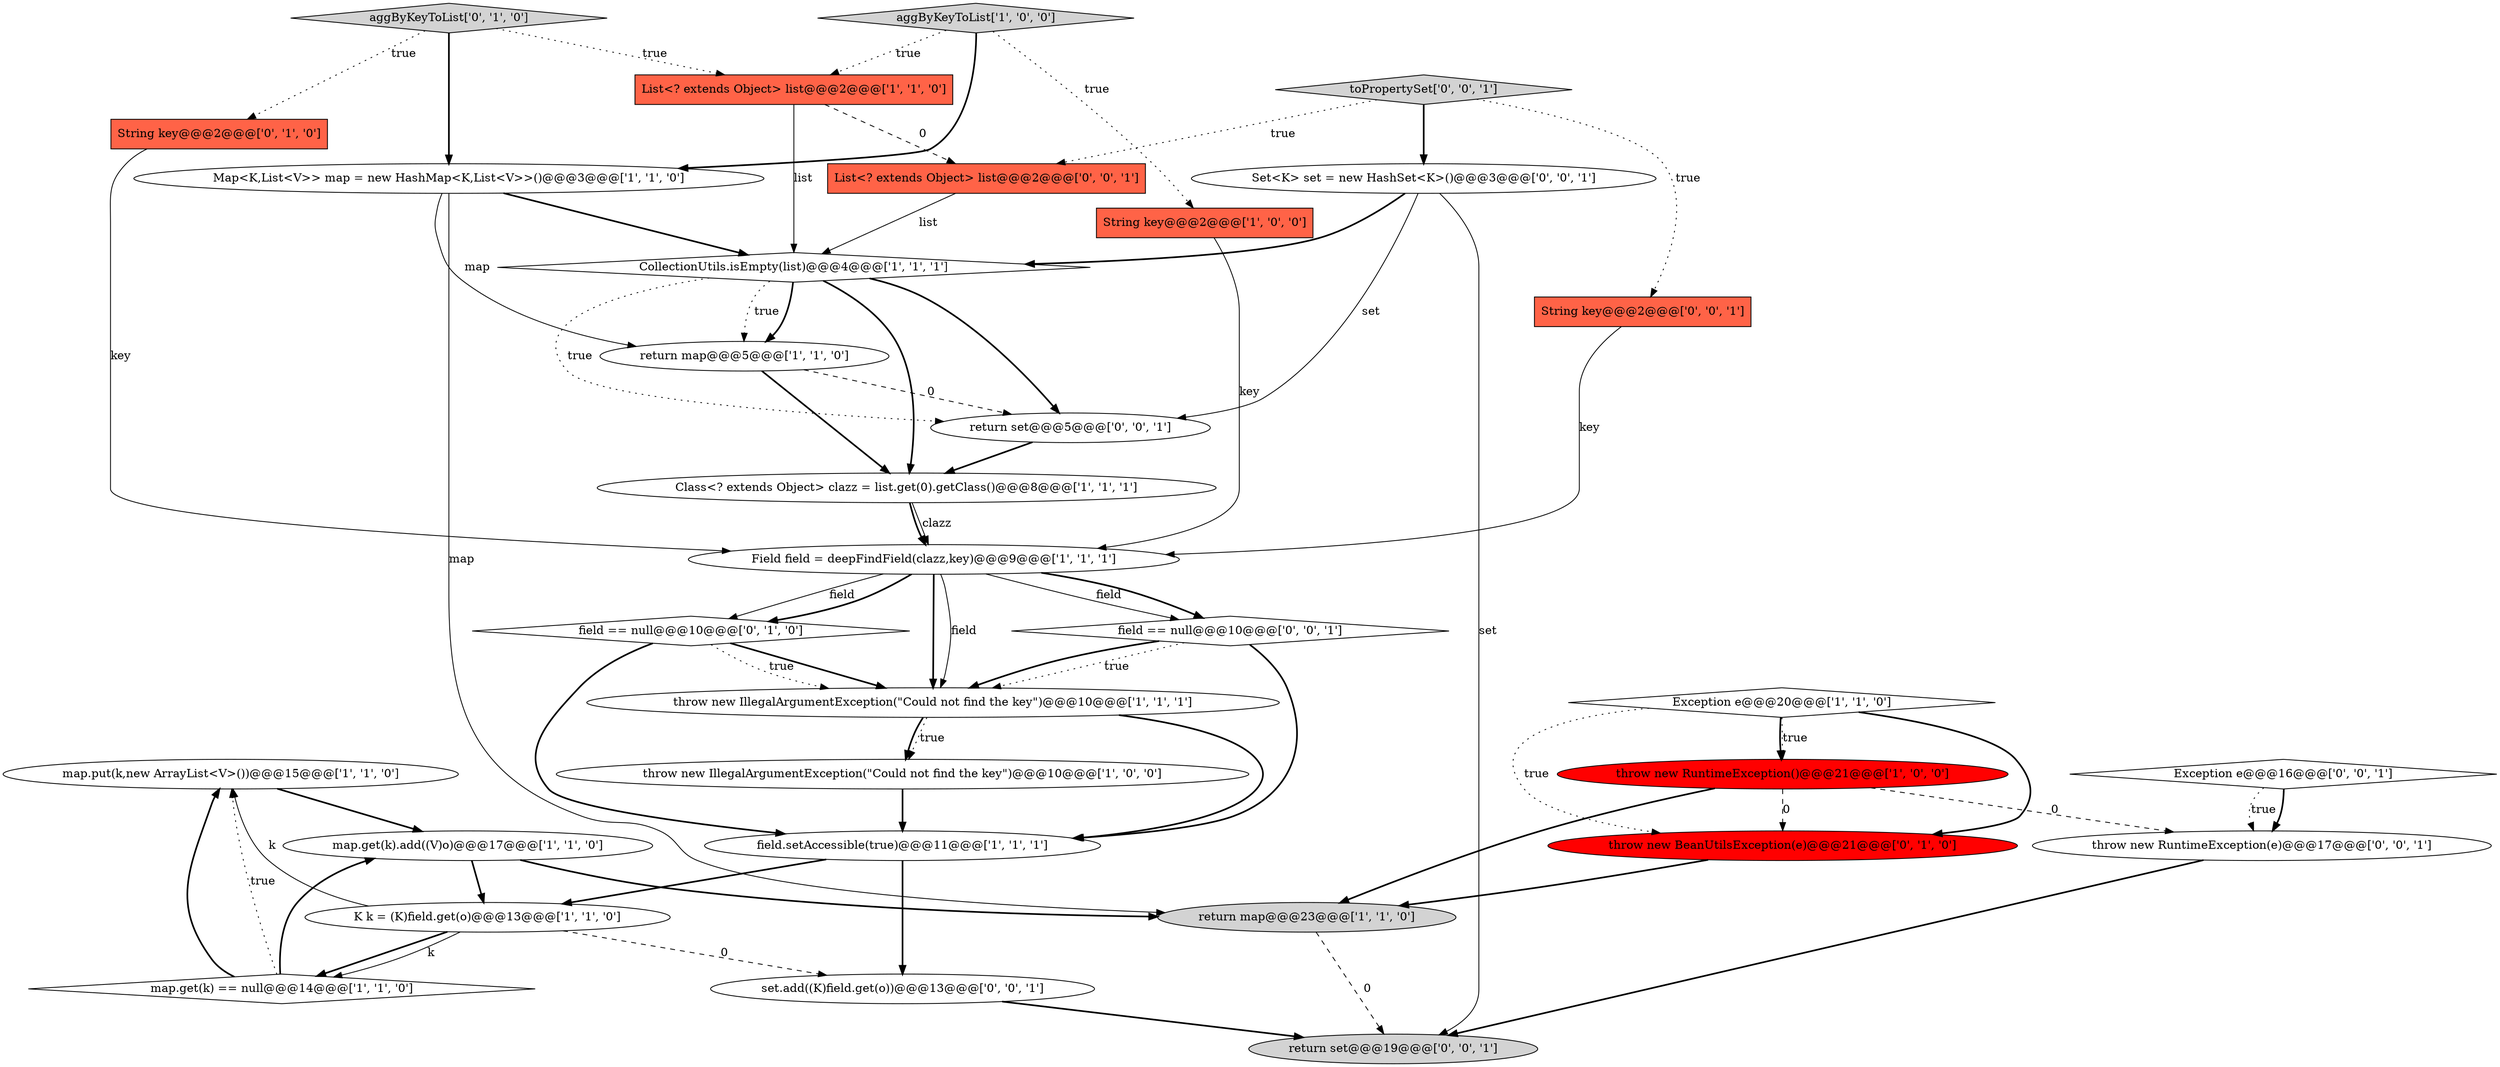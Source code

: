 digraph {
9 [style = filled, label = "map.put(k,new ArrayList<V>())@@@15@@@['1', '1', '0']", fillcolor = white, shape = ellipse image = "AAA0AAABBB1BBB"];
6 [style = filled, label = "map.get(k).add((V)o)@@@17@@@['1', '1', '0']", fillcolor = white, shape = ellipse image = "AAA0AAABBB1BBB"];
17 [style = filled, label = "map.get(k) == null@@@14@@@['1', '1', '0']", fillcolor = white, shape = diamond image = "AAA0AAABBB1BBB"];
27 [style = filled, label = "field == null@@@10@@@['0', '0', '1']", fillcolor = white, shape = diamond image = "AAA0AAABBB3BBB"];
22 [style = filled, label = "Set<K> set = new HashSet<K>()@@@3@@@['0', '0', '1']", fillcolor = white, shape = ellipse image = "AAA0AAABBB3BBB"];
8 [style = filled, label = "Field field = deepFindField(clazz,key)@@@9@@@['1', '1', '1']", fillcolor = white, shape = ellipse image = "AAA0AAABBB1BBB"];
4 [style = filled, label = "CollectionUtils.isEmpty(list)@@@4@@@['1', '1', '1']", fillcolor = white, shape = diamond image = "AAA0AAABBB1BBB"];
23 [style = filled, label = "toPropertySet['0', '0', '1']", fillcolor = lightgray, shape = diamond image = "AAA0AAABBB3BBB"];
12 [style = filled, label = "return map@@@23@@@['1', '1', '0']", fillcolor = lightgray, shape = ellipse image = "AAA0AAABBB1BBB"];
28 [style = filled, label = "return set@@@19@@@['0', '0', '1']", fillcolor = lightgray, shape = ellipse image = "AAA0AAABBB3BBB"];
20 [style = filled, label = "String key@@@2@@@['0', '1', '0']", fillcolor = tomato, shape = box image = "AAA0AAABBB2BBB"];
11 [style = filled, label = "Map<K,List<V>> map = new HashMap<K,List<V>>()@@@3@@@['1', '1', '0']", fillcolor = white, shape = ellipse image = "AAA0AAABBB1BBB"];
21 [style = filled, label = "field == null@@@10@@@['0', '1', '0']", fillcolor = white, shape = diamond image = "AAA0AAABBB2BBB"];
0 [style = filled, label = "Class<? extends Object> clazz = list.get(0).getClass()@@@8@@@['1', '1', '1']", fillcolor = white, shape = ellipse image = "AAA0AAABBB1BBB"];
24 [style = filled, label = "return set@@@5@@@['0', '0', '1']", fillcolor = white, shape = ellipse image = "AAA0AAABBB3BBB"];
26 [style = filled, label = "String key@@@2@@@['0', '0', '1']", fillcolor = tomato, shape = box image = "AAA0AAABBB3BBB"];
18 [style = filled, label = "throw new BeanUtilsException(e)@@@21@@@['0', '1', '0']", fillcolor = red, shape = ellipse image = "AAA1AAABBB2BBB"];
14 [style = filled, label = "String key@@@2@@@['1', '0', '0']", fillcolor = tomato, shape = box image = "AAA0AAABBB1BBB"];
31 [style = filled, label = "List<? extends Object> list@@@2@@@['0', '0', '1']", fillcolor = tomato, shape = box image = "AAA0AAABBB3BBB"];
7 [style = filled, label = "throw new RuntimeException()@@@21@@@['1', '0', '0']", fillcolor = red, shape = ellipse image = "AAA1AAABBB1BBB"];
15 [style = filled, label = "List<? extends Object> list@@@2@@@['1', '1', '0']", fillcolor = tomato, shape = box image = "AAA0AAABBB1BBB"];
13 [style = filled, label = "aggByKeyToList['1', '0', '0']", fillcolor = lightgray, shape = diamond image = "AAA0AAABBB1BBB"];
10 [style = filled, label = "throw new IllegalArgumentException(\"Could not find the key\")@@@10@@@['1', '1', '1']", fillcolor = white, shape = ellipse image = "AAA0AAABBB1BBB"];
3 [style = filled, label = "field.setAccessible(true)@@@11@@@['1', '1', '1']", fillcolor = white, shape = ellipse image = "AAA0AAABBB1BBB"];
29 [style = filled, label = "set.add((K)field.get(o))@@@13@@@['0', '0', '1']", fillcolor = white, shape = ellipse image = "AAA0AAABBB3BBB"];
2 [style = filled, label = "throw new IllegalArgumentException(\"Could not find the key\")@@@10@@@['1', '0', '0']", fillcolor = white, shape = ellipse image = "AAA0AAABBB1BBB"];
19 [style = filled, label = "aggByKeyToList['0', '1', '0']", fillcolor = lightgray, shape = diamond image = "AAA0AAABBB2BBB"];
30 [style = filled, label = "throw new RuntimeException(e)@@@17@@@['0', '0', '1']", fillcolor = white, shape = ellipse image = "AAA0AAABBB3BBB"];
16 [style = filled, label = "return map@@@5@@@['1', '1', '0']", fillcolor = white, shape = ellipse image = "AAA0AAABBB1BBB"];
5 [style = filled, label = "Exception e@@@20@@@['1', '1', '0']", fillcolor = white, shape = diamond image = "AAA0AAABBB1BBB"];
1 [style = filled, label = "K k = (K)field.get(o)@@@13@@@['1', '1', '0']", fillcolor = white, shape = ellipse image = "AAA0AAABBB1BBB"];
25 [style = filled, label = "Exception e@@@16@@@['0', '0', '1']", fillcolor = white, shape = diamond image = "AAA0AAABBB3BBB"];
14->8 [style = solid, label="key"];
8->10 [style = bold, label=""];
21->10 [style = bold, label=""];
26->8 [style = solid, label="key"];
16->0 [style = bold, label=""];
4->24 [style = bold, label=""];
7->18 [style = dashed, label="0"];
3->1 [style = bold, label=""];
5->18 [style = dotted, label="true"];
17->6 [style = bold, label=""];
7->12 [style = bold, label=""];
16->24 [style = dashed, label="0"];
8->10 [style = solid, label="field"];
24->0 [style = bold, label=""];
19->20 [style = dotted, label="true"];
0->8 [style = solid, label="clazz"];
22->24 [style = solid, label="set"];
2->3 [style = bold, label=""];
17->9 [style = bold, label=""];
11->4 [style = bold, label=""];
8->21 [style = solid, label="field"];
27->3 [style = bold, label=""];
25->30 [style = bold, label=""];
27->10 [style = dotted, label="true"];
18->12 [style = bold, label=""];
1->29 [style = dashed, label="0"];
11->16 [style = solid, label="map"];
10->3 [style = bold, label=""];
19->11 [style = bold, label=""];
5->18 [style = bold, label=""];
21->10 [style = dotted, label="true"];
19->15 [style = dotted, label="true"];
31->4 [style = solid, label="list"];
15->4 [style = solid, label="list"];
13->11 [style = bold, label=""];
4->0 [style = bold, label=""];
1->17 [style = bold, label=""];
9->6 [style = bold, label=""];
22->4 [style = bold, label=""];
29->28 [style = bold, label=""];
6->1 [style = bold, label=""];
1->9 [style = solid, label="k"];
23->26 [style = dotted, label="true"];
30->28 [style = bold, label=""];
23->22 [style = bold, label=""];
10->2 [style = dotted, label="true"];
5->7 [style = dotted, label="true"];
12->28 [style = dashed, label="0"];
8->27 [style = solid, label="field"];
11->12 [style = solid, label="map"];
27->10 [style = bold, label=""];
17->9 [style = dotted, label="true"];
22->28 [style = solid, label="set"];
7->30 [style = dashed, label="0"];
0->8 [style = bold, label=""];
15->31 [style = dashed, label="0"];
8->21 [style = bold, label=""];
5->7 [style = bold, label=""];
10->2 [style = bold, label=""];
13->15 [style = dotted, label="true"];
4->16 [style = dotted, label="true"];
4->24 [style = dotted, label="true"];
20->8 [style = solid, label="key"];
8->27 [style = bold, label=""];
13->14 [style = dotted, label="true"];
25->30 [style = dotted, label="true"];
23->31 [style = dotted, label="true"];
3->29 [style = bold, label=""];
4->16 [style = bold, label=""];
21->3 [style = bold, label=""];
1->17 [style = solid, label="k"];
6->12 [style = bold, label=""];
}

